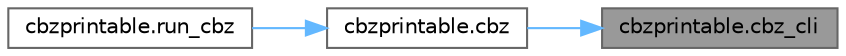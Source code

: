 digraph "cbzprintable.cbz_cli"
{
 // LATEX_PDF_SIZE
  bgcolor="transparent";
  edge [fontname=Helvetica,fontsize=10,labelfontname=Helvetica,labelfontsize=10];
  node [fontname=Helvetica,fontsize=10,shape=box,height=0.2,width=0.4];
  rankdir="RL";
  Node1 [label="cbzprintable.cbz_cli",height=0.2,width=0.4,color="gray40", fillcolor="grey60", style="filled", fontcolor="black",tooltip=" "];
  Node1 -> Node2 [dir="back",color="steelblue1",style="solid"];
  Node2 [label="cbzprintable.cbz",height=0.2,width=0.4,color="grey40", fillcolor="white", style="filled",URL="$d2/d06/namespacecbzprintable.html#a99aea94c3a2ca08a87d9cfd77c3e40fb",tooltip=" "];
  Node2 -> Node3 [dir="back",color="steelblue1",style="solid"];
  Node3 [label="cbzprintable.run_cbz",height=0.2,width=0.4,color="grey40", fillcolor="white", style="filled",URL="$d2/d06/namespacecbzprintable.html#ae16a934c330a0b490905d28d2f531051",tooltip=" "];
}
